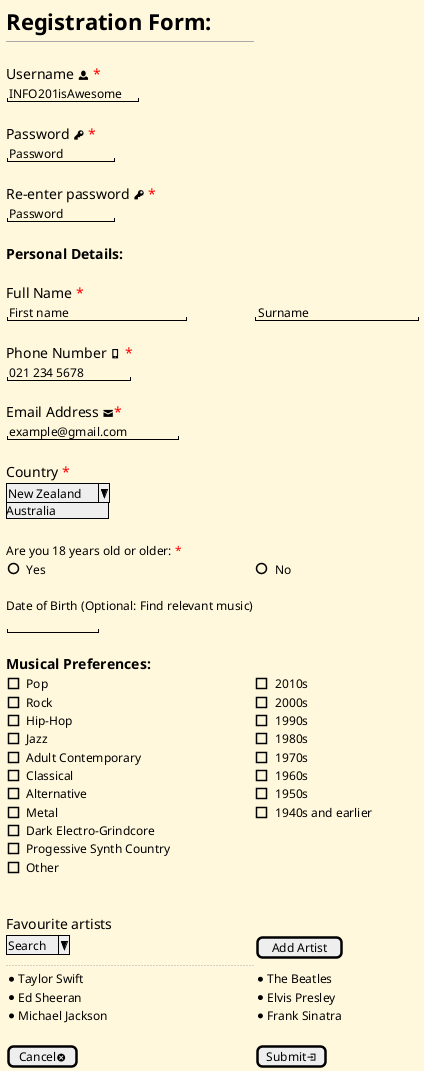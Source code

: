 
@startsalt RegisterCustomer

skinparam BackgroundColor cornsilk
{
<size:22><b>Registration Form:
--
.
<size:14>Username <&person> <color:red>*</color>
"INFO201isAwesome"   
.
<size:14>Password <&key> <color:red>*</color>
"Password     "
.
<size:14>Re-enter password <&key> <color:red>*</color>
"Password     "
.
<size:14><b>Personal Details:
.
<size:14>Full Name <color:red>*</color>
"First name            "|"Surname             "
.
<size:14>Phone Number <&phone> <color:red>*</color>
"021 234 5678   "
.
<size:14>Email Address <&envelope-closed><color:red>*</color>
"example@gmail.com    "
.
<size:14>Country <color:red>*</color>
^New Zealand^^Australia^
.
.
Are you 18 years old or older: <color:red>*</color>
()Yes | ()No
.
Date of Birth (Optional: Find relevant music)
"           "
.
<size:14><b>Musical Preferences:
[]Pop | []2010s
[]Rock|[]2000s 
[]Hip-Hop|[]1990s
[]Jazz|[]1980s
[]Adult Contemporary|[]1970s
[]Classical|[]1960s
[]Alternative|[]1950s
[]Metal|[]1940s and earlier
[]Dark Electro-Grindcore
[]Progessive Synth Country
[]Other
.
.
<size:14>Favourite artists 
^Search^||[Add Artist]
.......
*Taylor Swift| *The Beatles
*Ed Sheeran| *Elvis Presley
*Michael Jackson| *Frank Sinatra

.
|[Cancel<&circle-x>]|||[Submit<&account-login>]
}

@endsalt